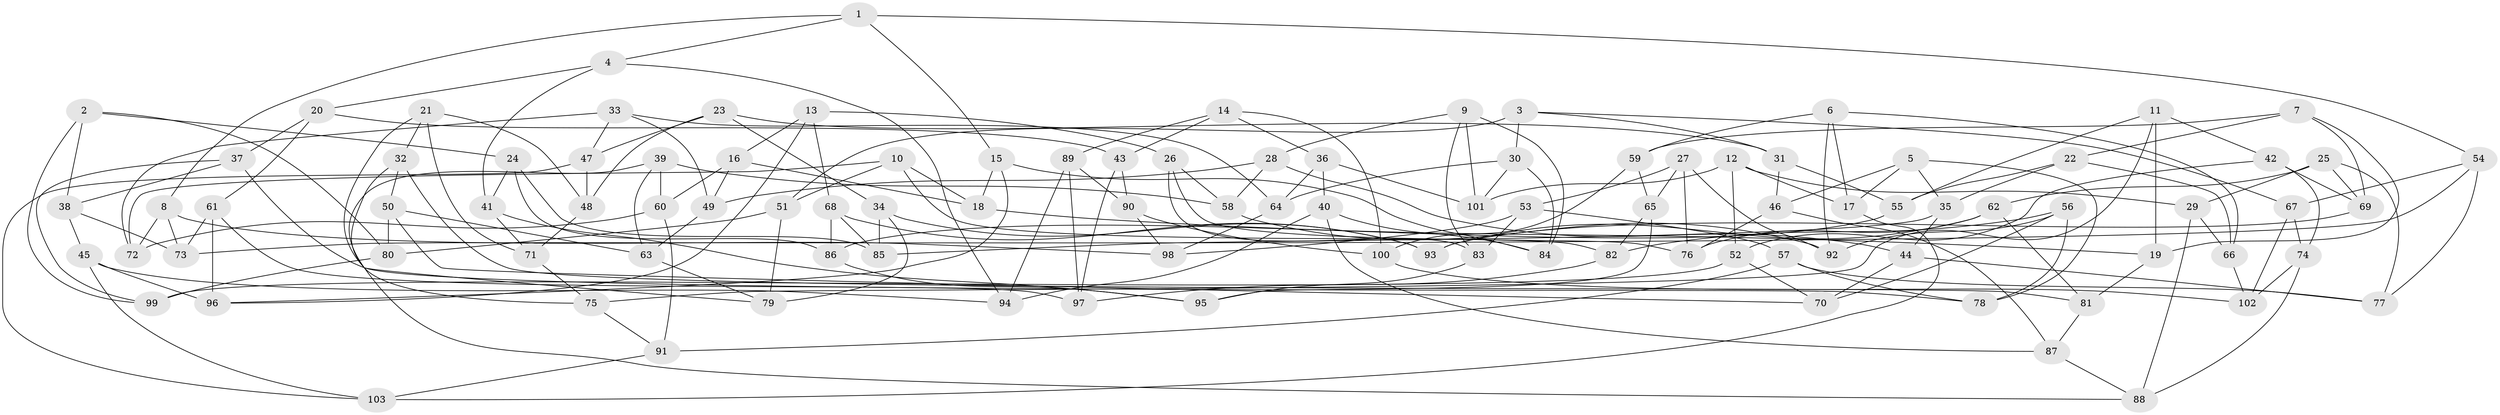 // Generated by graph-tools (version 1.1) at 2025/03/03/09/25 03:03:08]
// undirected, 103 vertices, 206 edges
graph export_dot {
graph [start="1"]
  node [color=gray90,style=filled];
  1;
  2;
  3;
  4;
  5;
  6;
  7;
  8;
  9;
  10;
  11;
  12;
  13;
  14;
  15;
  16;
  17;
  18;
  19;
  20;
  21;
  22;
  23;
  24;
  25;
  26;
  27;
  28;
  29;
  30;
  31;
  32;
  33;
  34;
  35;
  36;
  37;
  38;
  39;
  40;
  41;
  42;
  43;
  44;
  45;
  46;
  47;
  48;
  49;
  50;
  51;
  52;
  53;
  54;
  55;
  56;
  57;
  58;
  59;
  60;
  61;
  62;
  63;
  64;
  65;
  66;
  67;
  68;
  69;
  70;
  71;
  72;
  73;
  74;
  75;
  76;
  77;
  78;
  79;
  80;
  81;
  82;
  83;
  84;
  85;
  86;
  87;
  88;
  89;
  90;
  91;
  92;
  93;
  94;
  95;
  96;
  97;
  98;
  99;
  100;
  101;
  102;
  103;
  1 -- 54;
  1 -- 4;
  1 -- 15;
  1 -- 8;
  2 -- 38;
  2 -- 24;
  2 -- 99;
  2 -- 80;
  3 -- 31;
  3 -- 67;
  3 -- 30;
  3 -- 51;
  4 -- 41;
  4 -- 20;
  4 -- 94;
  5 -- 78;
  5 -- 46;
  5 -- 35;
  5 -- 17;
  6 -- 17;
  6 -- 66;
  6 -- 92;
  6 -- 59;
  7 -- 69;
  7 -- 19;
  7 -- 22;
  7 -- 59;
  8 -- 72;
  8 -- 98;
  8 -- 73;
  9 -- 28;
  9 -- 83;
  9 -- 84;
  9 -- 101;
  10 -- 51;
  10 -- 18;
  10 -- 72;
  10 -- 82;
  11 -- 42;
  11 -- 55;
  11 -- 19;
  11 -- 75;
  12 -- 52;
  12 -- 29;
  12 -- 17;
  12 -- 101;
  13 -- 26;
  13 -- 16;
  13 -- 96;
  13 -- 68;
  14 -- 43;
  14 -- 100;
  14 -- 36;
  14 -- 89;
  15 -- 96;
  15 -- 84;
  15 -- 18;
  16 -- 60;
  16 -- 49;
  16 -- 18;
  17 -- 103;
  18 -- 19;
  19 -- 81;
  20 -- 61;
  20 -- 37;
  20 -- 43;
  21 -- 32;
  21 -- 48;
  21 -- 71;
  21 -- 79;
  22 -- 35;
  22 -- 66;
  22 -- 55;
  23 -- 31;
  23 -- 48;
  23 -- 34;
  23 -- 47;
  24 -- 41;
  24 -- 85;
  24 -- 86;
  25 -- 69;
  25 -- 62;
  25 -- 29;
  25 -- 77;
  26 -- 58;
  26 -- 76;
  26 -- 83;
  27 -- 92;
  27 -- 53;
  27 -- 76;
  27 -- 65;
  28 -- 49;
  28 -- 58;
  28 -- 44;
  29 -- 88;
  29 -- 66;
  30 -- 64;
  30 -- 101;
  30 -- 84;
  31 -- 55;
  31 -- 46;
  32 -- 75;
  32 -- 50;
  32 -- 81;
  33 -- 49;
  33 -- 72;
  33 -- 64;
  33 -- 47;
  34 -- 79;
  34 -- 85;
  34 -- 93;
  35 -- 85;
  35 -- 44;
  36 -- 40;
  36 -- 64;
  36 -- 101;
  37 -- 99;
  37 -- 38;
  37 -- 78;
  38 -- 73;
  38 -- 45;
  39 -- 58;
  39 -- 88;
  39 -- 60;
  39 -- 63;
  40 -- 87;
  40 -- 94;
  40 -- 84;
  41 -- 71;
  41 -- 95;
  42 -- 69;
  42 -- 74;
  42 -- 52;
  43 -- 90;
  43 -- 97;
  44 -- 77;
  44 -- 70;
  45 -- 103;
  45 -- 96;
  45 -- 94;
  46 -- 87;
  46 -- 76;
  47 -- 103;
  47 -- 48;
  48 -- 71;
  49 -- 63;
  50 -- 80;
  50 -- 70;
  50 -- 63;
  51 -- 79;
  51 -- 80;
  52 -- 99;
  52 -- 70;
  53 -- 57;
  53 -- 98;
  53 -- 83;
  54 -- 67;
  54 -- 77;
  54 -- 73;
  55 -- 86;
  56 -- 82;
  56 -- 78;
  56 -- 70;
  56 -- 92;
  57 -- 78;
  57 -- 91;
  57 -- 77;
  58 -- 92;
  59 -- 65;
  59 -- 100;
  60 -- 91;
  60 -- 72;
  61 -- 73;
  61 -- 97;
  61 -- 96;
  62 -- 76;
  62 -- 93;
  62 -- 81;
  63 -- 79;
  64 -- 98;
  65 -- 82;
  65 -- 95;
  66 -- 102;
  67 -- 74;
  67 -- 102;
  68 -- 85;
  68 -- 93;
  68 -- 86;
  69 -- 93;
  71 -- 75;
  74 -- 88;
  74 -- 102;
  75 -- 91;
  80 -- 99;
  81 -- 87;
  82 -- 97;
  83 -- 95;
  86 -- 95;
  87 -- 88;
  89 -- 90;
  89 -- 97;
  89 -- 94;
  90 -- 100;
  90 -- 98;
  91 -- 103;
  100 -- 102;
}
